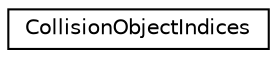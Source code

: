 digraph "Graphical Class Hierarchy"
{
  edge [fontname="Helvetica",fontsize="10",labelfontname="Helvetica",labelfontsize="10"];
  node [fontname="Helvetica",fontsize="10",shape=record];
  rankdir="LR";
  Node1 [label="CollisionObjectIndices",height=0.2,width=0.4,color="black", fillcolor="white", style="filled",URL="$struct_collision_object_indices.html"];
}
